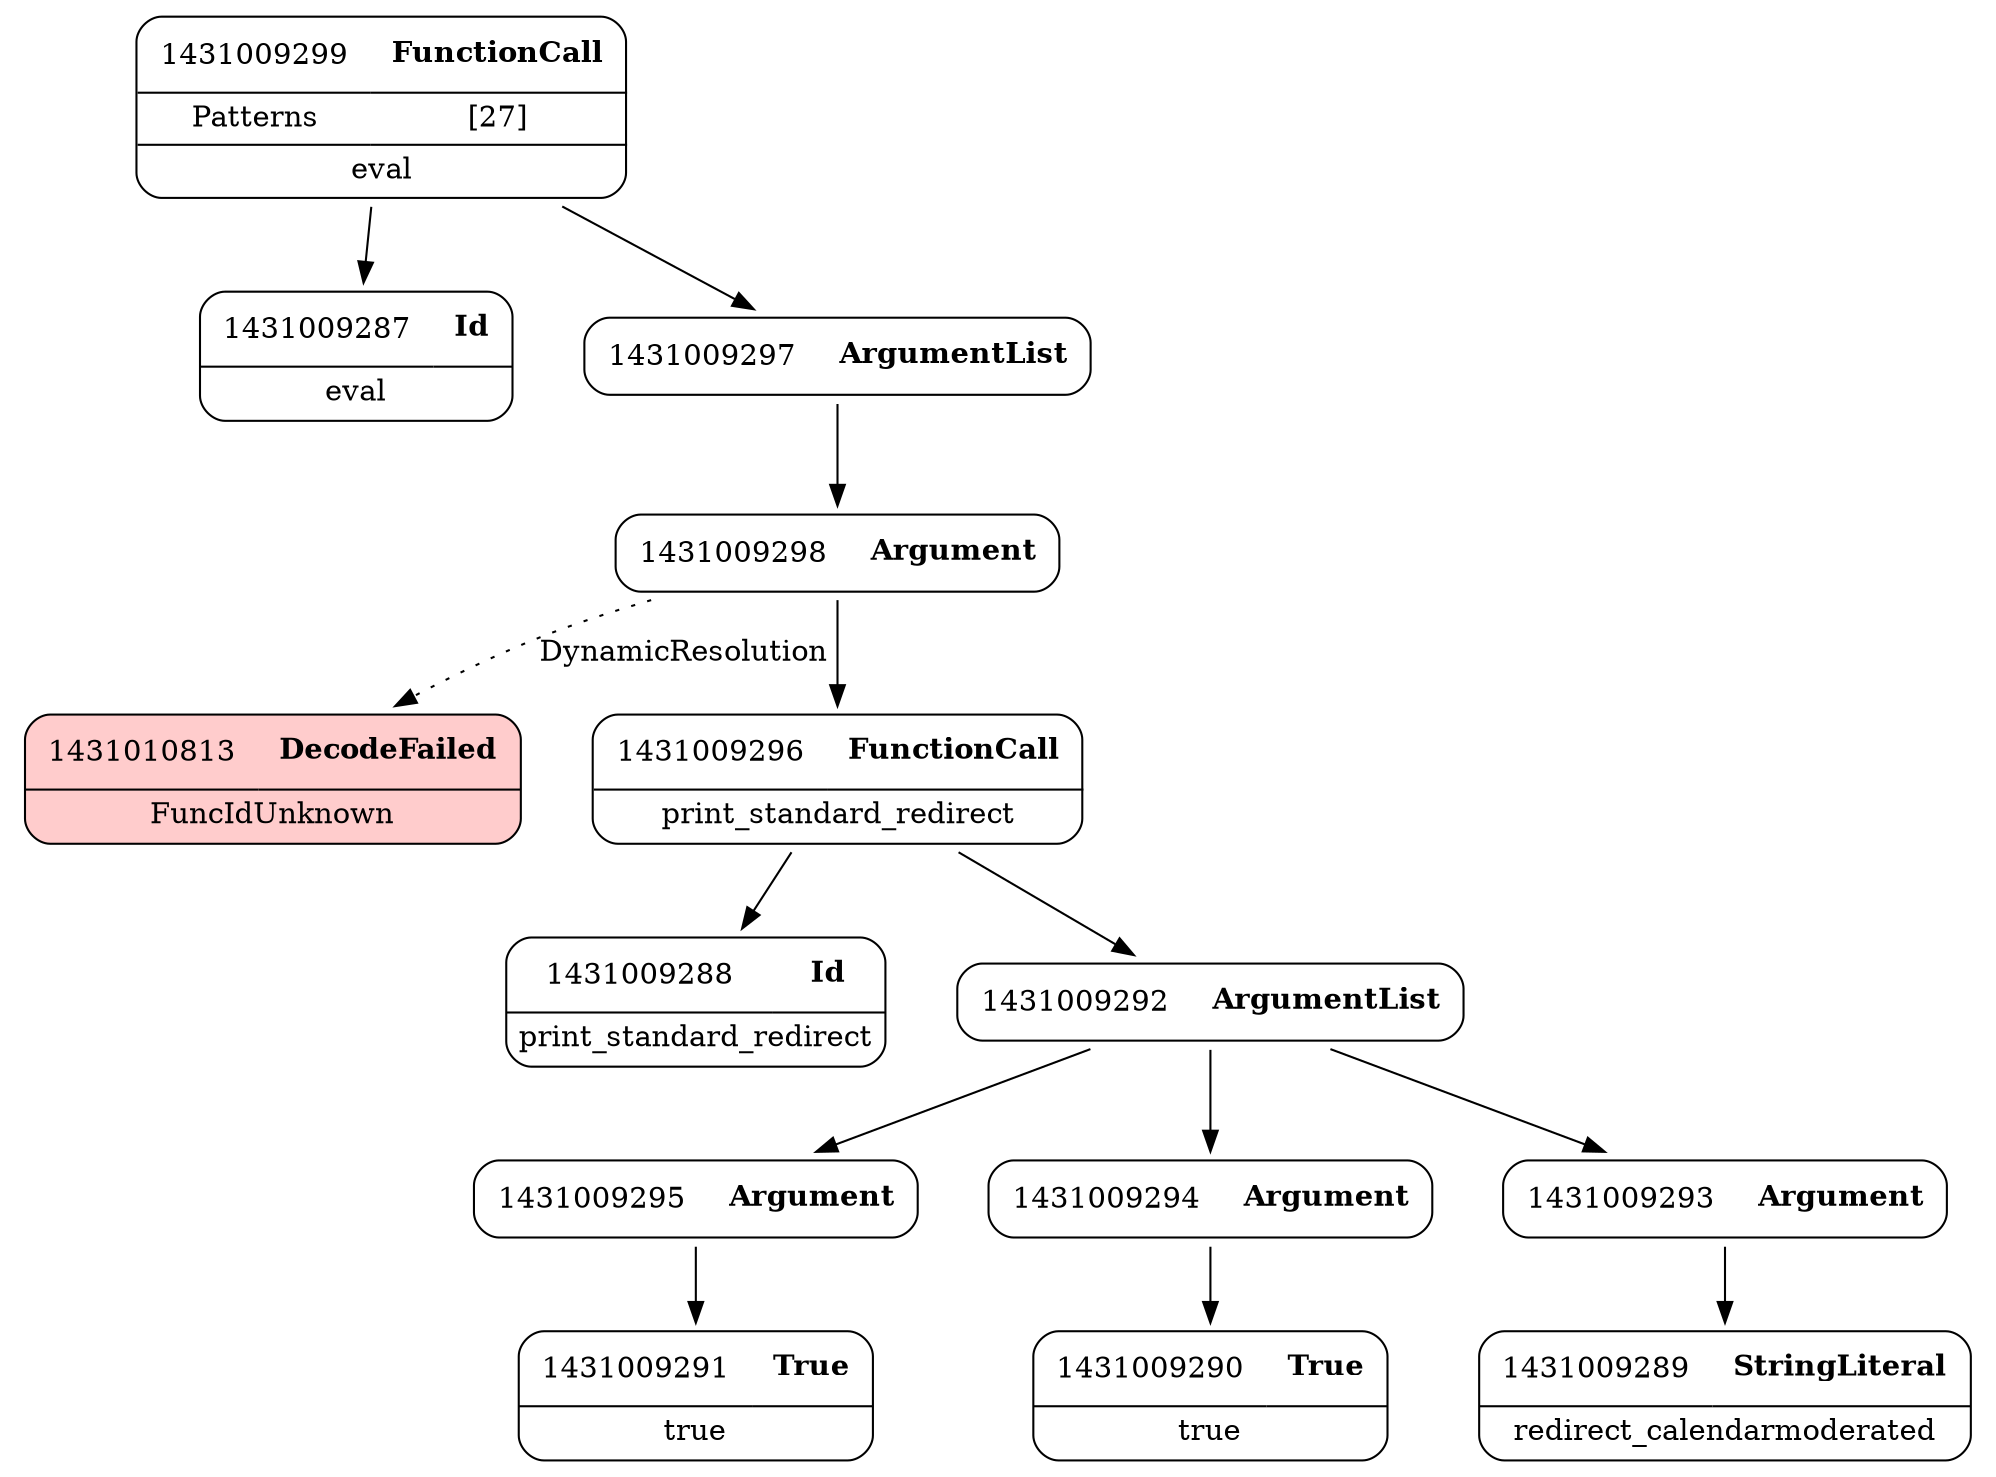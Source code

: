 digraph ast {
node [shape=none];
1431009291 [label=<<TABLE border='1' cellspacing='0' cellpadding='10' style='rounded' ><TR><TD border='0'>1431009291</TD><TD border='0'><B>True</B></TD></TR><HR/><TR><TD border='0' cellpadding='5' colspan='2'>true</TD></TR></TABLE>>];
1431009290 [label=<<TABLE border='1' cellspacing='0' cellpadding='10' style='rounded' ><TR><TD border='0'>1431009290</TD><TD border='0'><B>True</B></TD></TR><HR/><TR><TD border='0' cellpadding='5' colspan='2'>true</TD></TR></TABLE>>];
1431009289 [label=<<TABLE border='1' cellspacing='0' cellpadding='10' style='rounded' ><TR><TD border='0'>1431009289</TD><TD border='0'><B>StringLiteral</B></TD></TR><HR/><TR><TD border='0' cellpadding='5' colspan='2'>redirect_calendarmoderated</TD></TR></TABLE>>];
1431009288 [label=<<TABLE border='1' cellspacing='0' cellpadding='10' style='rounded' ><TR><TD border='0'>1431009288</TD><TD border='0'><B>Id</B></TD></TR><HR/><TR><TD border='0' cellpadding='5' colspan='2'>print_standard_redirect</TD></TR></TABLE>>];
1431009295 [label=<<TABLE border='1' cellspacing='0' cellpadding='10' style='rounded' ><TR><TD border='0'>1431009295</TD><TD border='0'><B>Argument</B></TD></TR></TABLE>>];
1431009295 -> 1431009291 [weight=2];
1431009294 [label=<<TABLE border='1' cellspacing='0' cellpadding='10' style='rounded' ><TR><TD border='0'>1431009294</TD><TD border='0'><B>Argument</B></TD></TR></TABLE>>];
1431009294 -> 1431009290 [weight=2];
1431009293 [label=<<TABLE border='1' cellspacing='0' cellpadding='10' style='rounded' ><TR><TD border='0'>1431009293</TD><TD border='0'><B>Argument</B></TD></TR></TABLE>>];
1431009293 -> 1431009289 [weight=2];
1431009292 [label=<<TABLE border='1' cellspacing='0' cellpadding='10' style='rounded' ><TR><TD border='0'>1431009292</TD><TD border='0'><B>ArgumentList</B></TD></TR></TABLE>>];
1431009292 -> 1431009293 [weight=2];
1431009292 -> 1431009294 [weight=2];
1431009292 -> 1431009295 [weight=2];
1431009287 [label=<<TABLE border='1' cellspacing='0' cellpadding='10' style='rounded' ><TR><TD border='0'>1431009287</TD><TD border='0'><B>Id</B></TD></TR><HR/><TR><TD border='0' cellpadding='5' colspan='2'>eval</TD></TR></TABLE>>];
1431010813 [label=<<TABLE border='1' cellspacing='0' cellpadding='10' style='rounded' bgcolor='#FFCCCC' ><TR><TD border='0'>1431010813</TD><TD border='0'><B>DecodeFailed</B></TD></TR><HR/><TR><TD border='0' cellpadding='5' colspan='2'>FuncIdUnknown</TD></TR></TABLE>>];
1431009299 [label=<<TABLE border='1' cellspacing='0' cellpadding='10' style='rounded' ><TR><TD border='0'>1431009299</TD><TD border='0'><B>FunctionCall</B></TD></TR><HR/><TR><TD border='0' cellpadding='5'>Patterns</TD><TD border='0' cellpadding='5'>[27]</TD></TR><HR/><TR><TD border='0' cellpadding='5' colspan='2'>eval</TD></TR></TABLE>>];
1431009299 -> 1431009287 [weight=2];
1431009299 -> 1431009297 [weight=2];
1431009298 [label=<<TABLE border='1' cellspacing='0' cellpadding='10' style='rounded' ><TR><TD border='0'>1431009298</TD><TD border='0'><B>Argument</B></TD></TR></TABLE>>];
1431009298 -> 1431009296 [weight=2];
1431009298 -> 1431010813 [style=dotted,label=DynamicResolution];
1431009297 [label=<<TABLE border='1' cellspacing='0' cellpadding='10' style='rounded' ><TR><TD border='0'>1431009297</TD><TD border='0'><B>ArgumentList</B></TD></TR></TABLE>>];
1431009297 -> 1431009298 [weight=2];
1431009296 [label=<<TABLE border='1' cellspacing='0' cellpadding='10' style='rounded' ><TR><TD border='0'>1431009296</TD><TD border='0'><B>FunctionCall</B></TD></TR><HR/><TR><TD border='0' cellpadding='5' colspan='2'>print_standard_redirect</TD></TR></TABLE>>];
1431009296 -> 1431009288 [weight=2];
1431009296 -> 1431009292 [weight=2];
}

